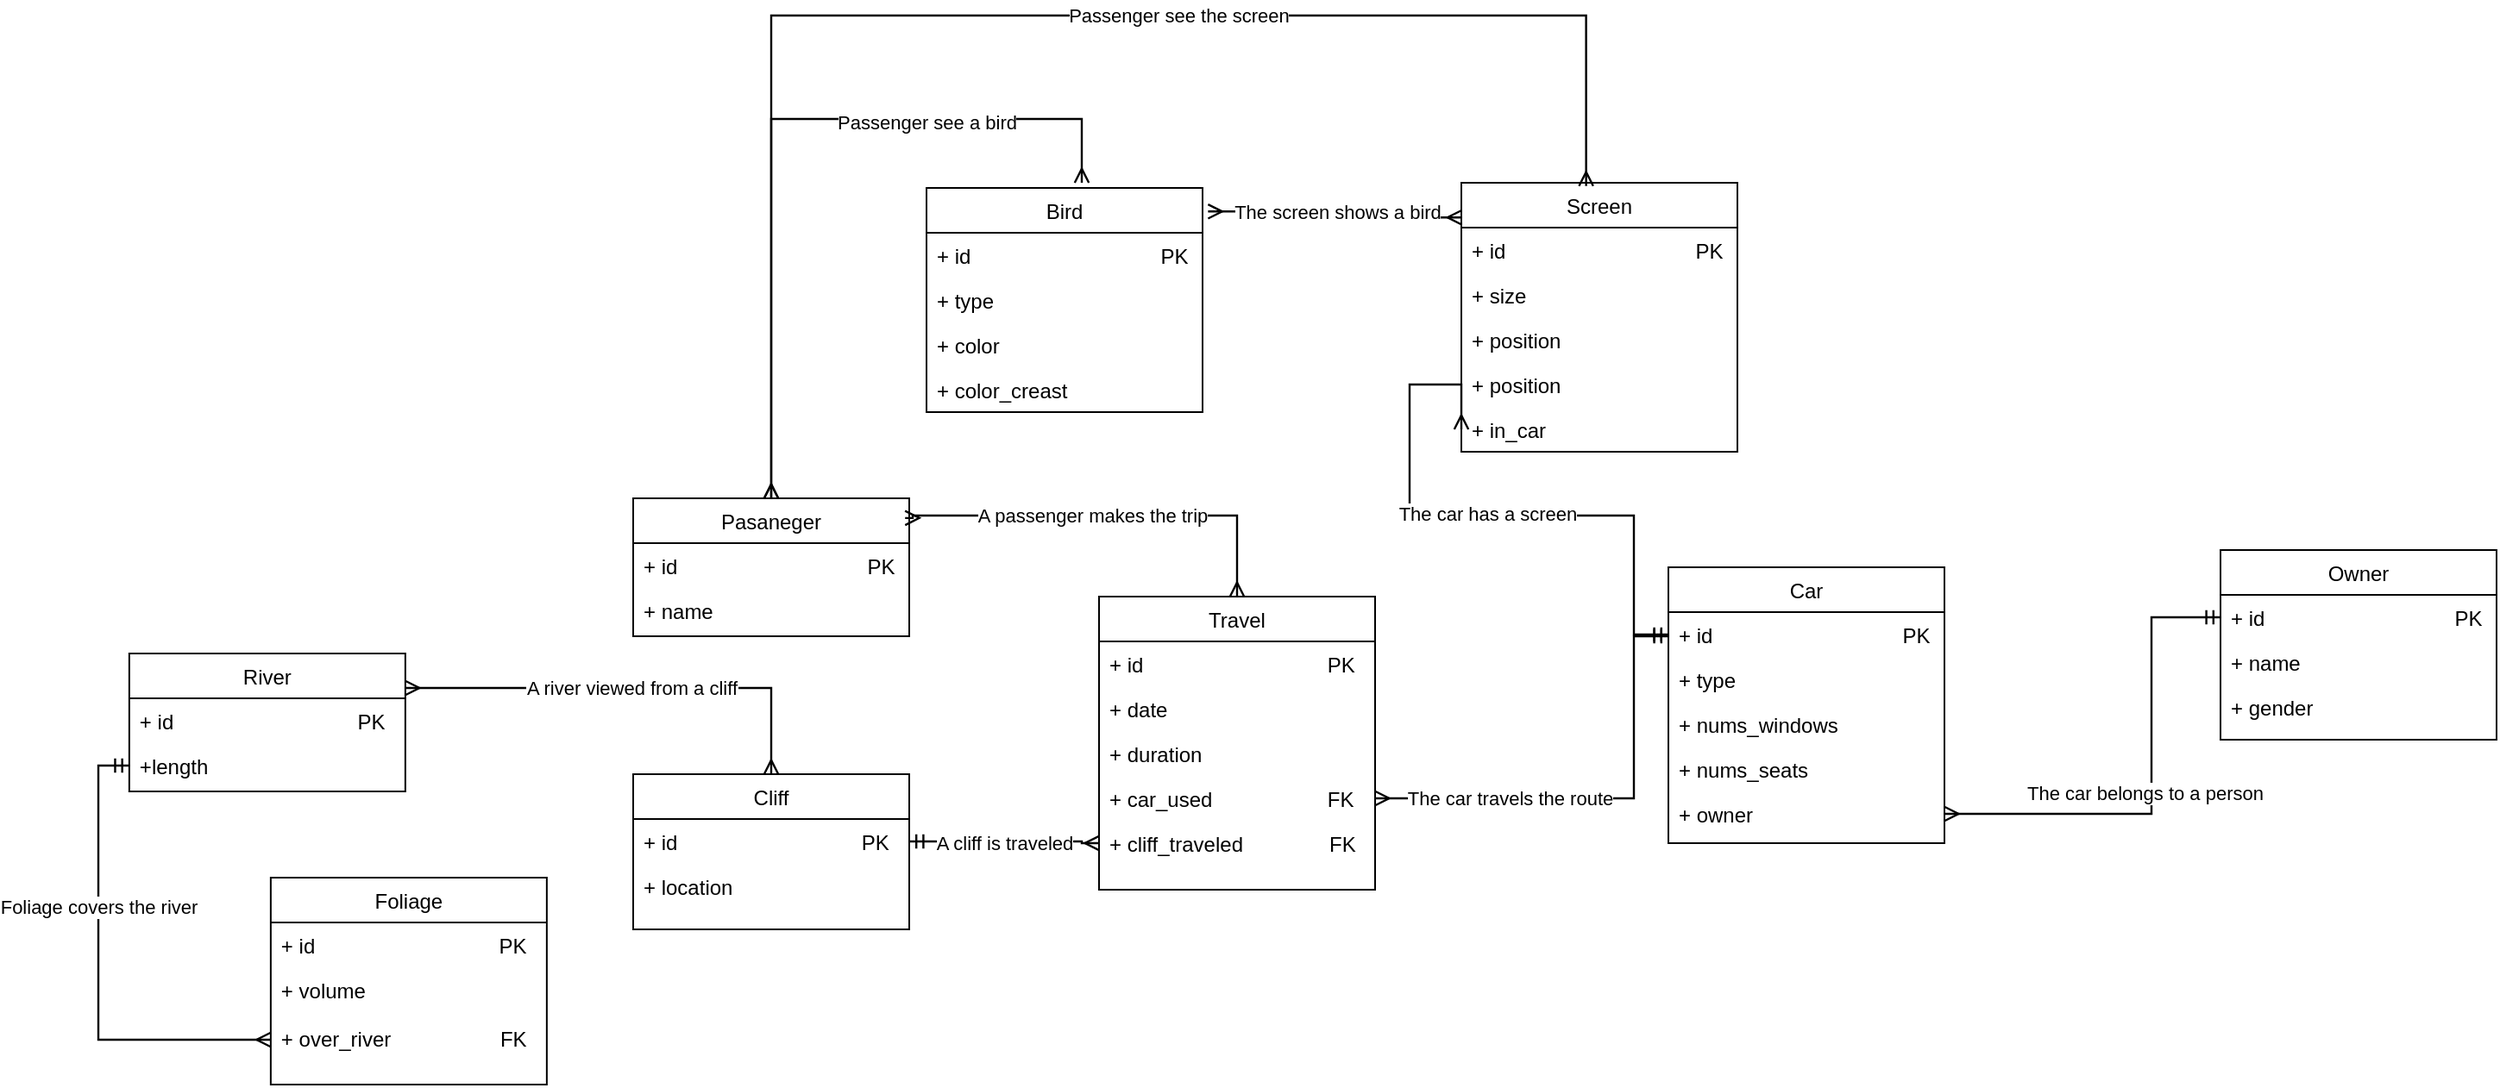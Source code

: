 <mxfile version="26.0.16">
  <diagram id="C5RBs43oDa-KdzZeNtuy" name="Page-1">
    <mxGraphModel dx="2577" dy="2117" grid="1" gridSize="10" guides="1" tooltips="1" connect="1" arrows="1" fold="1" page="1" pageScale="1" pageWidth="827" pageHeight="1169" math="0" shadow="0">
      <root>
        <mxCell id="WIyWlLk6GJQsqaUBKTNV-0" />
        <mxCell id="WIyWlLk6GJQsqaUBKTNV-1" parent="WIyWlLk6GJQsqaUBKTNV-0" />
        <mxCell id="zkfFHV4jXpPFQw0GAbJ--0" value="Owner" style="swimlane;fontStyle=0;align=center;verticalAlign=top;childLayout=stackLayout;horizontal=1;startSize=26;horizontalStack=0;resizeParent=1;resizeLast=0;collapsible=1;marginBottom=0;rounded=0;shadow=0;strokeWidth=1;" parent="WIyWlLk6GJQsqaUBKTNV-1" vertex="1">
          <mxGeometry x="620" y="150" width="160" height="110" as="geometry">
            <mxRectangle x="230" y="140" width="160" height="26" as="alternateBounds" />
          </mxGeometry>
        </mxCell>
        <mxCell id="zkfFHV4jXpPFQw0GAbJ--1" value="+ id                                 PK" style="text;align=left;verticalAlign=top;spacingLeft=4;spacingRight=4;overflow=hidden;rotatable=0;points=[[0,0.5],[1,0.5]];portConstraint=eastwest;" parent="zkfFHV4jXpPFQw0GAbJ--0" vertex="1">
          <mxGeometry y="26" width="160" height="26" as="geometry" />
        </mxCell>
        <mxCell id="zkfFHV4jXpPFQw0GAbJ--2" value="+ name" style="text;align=left;verticalAlign=top;spacingLeft=4;spacingRight=4;overflow=hidden;rotatable=0;points=[[0,0.5],[1,0.5]];portConstraint=eastwest;rounded=0;shadow=0;html=0;" parent="zkfFHV4jXpPFQw0GAbJ--0" vertex="1">
          <mxGeometry y="52" width="160" height="26" as="geometry" />
        </mxCell>
        <mxCell id="zkfFHV4jXpPFQw0GAbJ--3" value="+ gender" style="text;align=left;verticalAlign=top;spacingLeft=4;spacingRight=4;overflow=hidden;rotatable=0;points=[[0,0.5],[1,0.5]];portConstraint=eastwest;rounded=0;shadow=0;html=0;" parent="zkfFHV4jXpPFQw0GAbJ--0" vertex="1">
          <mxGeometry y="78" width="160" height="26" as="geometry" />
        </mxCell>
        <mxCell id="zkfFHV4jXpPFQw0GAbJ--6" value="Screen" style="swimlane;fontStyle=0;align=center;verticalAlign=top;childLayout=stackLayout;horizontal=1;startSize=26;horizontalStack=0;resizeParent=1;resizeLast=0;collapsible=1;marginBottom=0;rounded=0;shadow=0;strokeWidth=1;" parent="WIyWlLk6GJQsqaUBKTNV-1" vertex="1">
          <mxGeometry x="180" y="-63" width="160" height="156" as="geometry">
            <mxRectangle x="130" y="380" width="160" height="26" as="alternateBounds" />
          </mxGeometry>
        </mxCell>
        <mxCell id="zkfFHV4jXpPFQw0GAbJ--7" value="+ id                                 PK" style="text;align=left;verticalAlign=top;spacingLeft=4;spacingRight=4;overflow=hidden;rotatable=0;points=[[0,0.5],[1,0.5]];portConstraint=eastwest;" parent="zkfFHV4jXpPFQw0GAbJ--6" vertex="1">
          <mxGeometry y="26" width="160" height="26" as="geometry" />
        </mxCell>
        <mxCell id="zkfFHV4jXpPFQw0GAbJ--8" value="+ size" style="text;align=left;verticalAlign=top;spacingLeft=4;spacingRight=4;overflow=hidden;rotatable=0;points=[[0,0.5],[1,0.5]];portConstraint=eastwest;rounded=0;shadow=0;html=0;" parent="zkfFHV4jXpPFQw0GAbJ--6" vertex="1">
          <mxGeometry y="52" width="160" height="26" as="geometry" />
        </mxCell>
        <mxCell id="wyHCRqdChA_TRmbYqkfu-2" value="+ position" style="text;align=left;verticalAlign=top;spacingLeft=4;spacingRight=4;overflow=hidden;rotatable=0;points=[[0,0.5],[1,0.5]];portConstraint=eastwest;rounded=0;shadow=0;html=0;" vertex="1" parent="zkfFHV4jXpPFQw0GAbJ--6">
          <mxGeometry y="78" width="160" height="26" as="geometry" />
        </mxCell>
        <mxCell id="tqHnjhSmlV05OuYTC6z5-34" value="+ position" style="text;align=left;verticalAlign=top;spacingLeft=4;spacingRight=4;overflow=hidden;rotatable=0;points=[[0,0.5],[1,0.5]];portConstraint=eastwest;rounded=0;shadow=0;html=0;" parent="zkfFHV4jXpPFQw0GAbJ--6" vertex="1">
          <mxGeometry y="104" width="160" height="26" as="geometry" />
        </mxCell>
        <mxCell id="tqHnjhSmlV05OuYTC6z5-99" value="+ in_car" style="text;align=left;verticalAlign=top;spacingLeft=4;spacingRight=4;overflow=hidden;rotatable=0;points=[[0,0.5],[1,0.5]];portConstraint=eastwest;rounded=0;shadow=0;html=0;" parent="zkfFHV4jXpPFQw0GAbJ--6" vertex="1">
          <mxGeometry y="130" width="160" height="26" as="geometry" />
        </mxCell>
        <mxCell id="zkfFHV4jXpPFQw0GAbJ--13" value="Car" style="swimlane;fontStyle=0;align=center;verticalAlign=top;childLayout=stackLayout;horizontal=1;startSize=26;horizontalStack=0;resizeParent=1;resizeLast=0;collapsible=1;marginBottom=0;rounded=0;shadow=0;strokeWidth=1;" parent="WIyWlLk6GJQsqaUBKTNV-1" vertex="1">
          <mxGeometry x="300" y="160" width="160" height="160" as="geometry">
            <mxRectangle x="340" y="380" width="170" height="26" as="alternateBounds" />
          </mxGeometry>
        </mxCell>
        <mxCell id="zkfFHV4jXpPFQw0GAbJ--14" value="+ id                                 PK" style="text;align=left;verticalAlign=top;spacingLeft=4;spacingRight=4;overflow=hidden;rotatable=0;points=[[0,0.5],[1,0.5]];portConstraint=eastwest;" parent="zkfFHV4jXpPFQw0GAbJ--13" vertex="1">
          <mxGeometry y="26" width="160" height="26" as="geometry" />
        </mxCell>
        <mxCell id="tqHnjhSmlV05OuYTC6z5-18" value="+ type" style="text;align=left;verticalAlign=top;spacingLeft=4;spacingRight=4;overflow=hidden;rotatable=0;points=[[0,0.5],[1,0.5]];portConstraint=eastwest;" parent="zkfFHV4jXpPFQw0GAbJ--13" vertex="1">
          <mxGeometry y="52" width="160" height="26" as="geometry" />
        </mxCell>
        <mxCell id="tqHnjhSmlV05OuYTC6z5-19" value="+ nums_windows" style="text;align=left;verticalAlign=top;spacingLeft=4;spacingRight=4;overflow=hidden;rotatable=0;points=[[0,0.5],[1,0.5]];portConstraint=eastwest;" parent="zkfFHV4jXpPFQw0GAbJ--13" vertex="1">
          <mxGeometry y="78" width="160" height="26" as="geometry" />
        </mxCell>
        <mxCell id="tqHnjhSmlV05OuYTC6z5-20" value="+ nums_seats" style="text;align=left;verticalAlign=top;spacingLeft=4;spacingRight=4;overflow=hidden;rotatable=0;points=[[0,0.5],[1,0.5]];portConstraint=eastwest;" parent="zkfFHV4jXpPFQw0GAbJ--13" vertex="1">
          <mxGeometry y="104" width="160" height="26" as="geometry" />
        </mxCell>
        <mxCell id="wyHCRqdChA_TRmbYqkfu-1" value="+ owner" style="text;align=left;verticalAlign=top;spacingLeft=4;spacingRight=4;overflow=hidden;rotatable=0;points=[[0,0.5],[1,0.5]];portConstraint=eastwest;" vertex="1" parent="zkfFHV4jXpPFQw0GAbJ--13">
          <mxGeometry y="130" width="160" height="26" as="geometry" />
        </mxCell>
        <mxCell id="tqHnjhSmlV05OuYTC6z5-22" value="Bird" style="swimlane;fontStyle=0;align=center;verticalAlign=top;childLayout=stackLayout;horizontal=1;startSize=26;horizontalStack=0;resizeParent=1;resizeLast=0;collapsible=1;marginBottom=0;rounded=0;shadow=0;strokeWidth=1;" parent="WIyWlLk6GJQsqaUBKTNV-1" vertex="1">
          <mxGeometry x="-130" y="-60" width="160" height="130" as="geometry">
            <mxRectangle x="130" y="380" width="160" height="26" as="alternateBounds" />
          </mxGeometry>
        </mxCell>
        <mxCell id="tqHnjhSmlV05OuYTC6z5-23" value="+ id                                 PK" style="text;align=left;verticalAlign=top;spacingLeft=4;spacingRight=4;overflow=hidden;rotatable=0;points=[[0,0.5],[1,0.5]];portConstraint=eastwest;" parent="tqHnjhSmlV05OuYTC6z5-22" vertex="1">
          <mxGeometry y="26" width="160" height="26" as="geometry" />
        </mxCell>
        <mxCell id="tqHnjhSmlV05OuYTC6z5-24" value="+ type" style="text;align=left;verticalAlign=top;spacingLeft=4;spacingRight=4;overflow=hidden;rotatable=0;points=[[0,0.5],[1,0.5]];portConstraint=eastwest;rounded=0;shadow=0;html=0;" parent="tqHnjhSmlV05OuYTC6z5-22" vertex="1">
          <mxGeometry y="52" width="160" height="26" as="geometry" />
        </mxCell>
        <mxCell id="tqHnjhSmlV05OuYTC6z5-25" value="+ color" style="text;align=left;verticalAlign=top;spacingLeft=4;spacingRight=4;overflow=hidden;rotatable=0;points=[[0,0.5],[1,0.5]];portConstraint=eastwest;rounded=0;shadow=0;html=0;" parent="tqHnjhSmlV05OuYTC6z5-22" vertex="1">
          <mxGeometry y="78" width="160" height="26" as="geometry" />
        </mxCell>
        <mxCell id="tqHnjhSmlV05OuYTC6z5-26" value="+ color_creast" style="text;align=left;verticalAlign=top;spacingLeft=4;spacingRight=4;overflow=hidden;rotatable=0;points=[[0,0.5],[1,0.5]];portConstraint=eastwest;rounded=0;shadow=0;html=0;" parent="tqHnjhSmlV05OuYTC6z5-22" vertex="1">
          <mxGeometry y="104" width="160" height="26" as="geometry" />
        </mxCell>
        <mxCell id="tqHnjhSmlV05OuYTC6z5-36" value="Pasaneger" style="swimlane;fontStyle=0;align=center;verticalAlign=top;childLayout=stackLayout;horizontal=1;startSize=26;horizontalStack=0;resizeParent=1;resizeLast=0;collapsible=1;marginBottom=0;rounded=0;shadow=0;strokeWidth=1;" parent="WIyWlLk6GJQsqaUBKTNV-1" vertex="1">
          <mxGeometry x="-300" y="120" width="160" height="80" as="geometry">
            <mxRectangle x="130" y="380" width="160" height="26" as="alternateBounds" />
          </mxGeometry>
        </mxCell>
        <mxCell id="tqHnjhSmlV05OuYTC6z5-37" value="+ id                                 PK" style="text;align=left;verticalAlign=top;spacingLeft=4;spacingRight=4;overflow=hidden;rotatable=0;points=[[0,0.5],[1,0.5]];portConstraint=eastwest;" parent="tqHnjhSmlV05OuYTC6z5-36" vertex="1">
          <mxGeometry y="26" width="160" height="26" as="geometry" />
        </mxCell>
        <mxCell id="tqHnjhSmlV05OuYTC6z5-38" value="+ name" style="text;align=left;verticalAlign=top;spacingLeft=4;spacingRight=4;overflow=hidden;rotatable=0;points=[[0,0.5],[1,0.5]];portConstraint=eastwest;rounded=0;shadow=0;html=0;" parent="tqHnjhSmlV05OuYTC6z5-36" vertex="1">
          <mxGeometry y="52" width="160" height="26" as="geometry" />
        </mxCell>
        <mxCell id="tqHnjhSmlV05OuYTC6z5-41" value="Travel" style="swimlane;fontStyle=0;align=center;verticalAlign=top;childLayout=stackLayout;horizontal=1;startSize=26;horizontalStack=0;resizeParent=1;resizeLast=0;collapsible=1;marginBottom=0;rounded=0;shadow=0;strokeWidth=1;" parent="WIyWlLk6GJQsqaUBKTNV-1" vertex="1">
          <mxGeometry x="-30" y="177" width="160" height="170" as="geometry">
            <mxRectangle x="130" y="380" width="160" height="26" as="alternateBounds" />
          </mxGeometry>
        </mxCell>
        <mxCell id="tqHnjhSmlV05OuYTC6z5-42" value="+ id                                PK" style="text;align=left;verticalAlign=top;spacingLeft=4;spacingRight=4;overflow=hidden;rotatable=0;points=[[0,0.5],[1,0.5]];portConstraint=eastwest;" parent="tqHnjhSmlV05OuYTC6z5-41" vertex="1">
          <mxGeometry y="26" width="160" height="26" as="geometry" />
        </mxCell>
        <mxCell id="tqHnjhSmlV05OuYTC6z5-43" value="+ date" style="text;align=left;verticalAlign=top;spacingLeft=4;spacingRight=4;overflow=hidden;rotatable=0;points=[[0,0.5],[1,0.5]];portConstraint=eastwest;rounded=0;shadow=0;html=0;" parent="tqHnjhSmlV05OuYTC6z5-41" vertex="1">
          <mxGeometry y="52" width="160" height="26" as="geometry" />
        </mxCell>
        <mxCell id="tqHnjhSmlV05OuYTC6z5-44" value="+ duration" style="text;align=left;verticalAlign=top;spacingLeft=4;spacingRight=4;overflow=hidden;rotatable=0;points=[[0,0.5],[1,0.5]];portConstraint=eastwest;rounded=0;shadow=0;html=0;" parent="tqHnjhSmlV05OuYTC6z5-41" vertex="1">
          <mxGeometry y="78" width="160" height="26" as="geometry" />
        </mxCell>
        <mxCell id="tqHnjhSmlV05OuYTC6z5-55" value="+ car_used                    FK" style="text;align=left;verticalAlign=top;spacingLeft=4;spacingRight=4;overflow=hidden;rotatable=0;points=[[0,0.5],[1,0.5]];portConstraint=eastwest;rounded=0;shadow=0;html=0;" parent="tqHnjhSmlV05OuYTC6z5-41" vertex="1">
          <mxGeometry y="104" width="160" height="26" as="geometry" />
        </mxCell>
        <mxCell id="tqHnjhSmlV05OuYTC6z5-56" value="+ cliff_traveled               FK" style="text;align=left;verticalAlign=top;spacingLeft=4;spacingRight=4;overflow=hidden;rotatable=0;points=[[0,0.5],[1,0.5]];portConstraint=eastwest;rounded=0;shadow=0;html=0;" parent="tqHnjhSmlV05OuYTC6z5-41" vertex="1">
          <mxGeometry y="130" width="160" height="26" as="geometry" />
        </mxCell>
        <mxCell id="tqHnjhSmlV05OuYTC6z5-46" value="Cliff" style="swimlane;fontStyle=0;align=center;verticalAlign=top;childLayout=stackLayout;horizontal=1;startSize=26;horizontalStack=0;resizeParent=1;resizeLast=0;collapsible=1;marginBottom=0;rounded=0;shadow=0;strokeWidth=1;" parent="WIyWlLk6GJQsqaUBKTNV-1" vertex="1">
          <mxGeometry x="-300" y="280" width="160" height="90" as="geometry">
            <mxRectangle x="130" y="380" width="160" height="26" as="alternateBounds" />
          </mxGeometry>
        </mxCell>
        <mxCell id="tqHnjhSmlV05OuYTC6z5-47" value="+ id                                PK" style="text;align=left;verticalAlign=top;spacingLeft=4;spacingRight=4;overflow=hidden;rotatable=0;points=[[0,0.5],[1,0.5]];portConstraint=eastwest;" parent="tqHnjhSmlV05OuYTC6z5-46" vertex="1">
          <mxGeometry y="26" width="160" height="26" as="geometry" />
        </mxCell>
        <mxCell id="tqHnjhSmlV05OuYTC6z5-48" value="+ location" style="text;align=left;verticalAlign=top;spacingLeft=4;spacingRight=4;overflow=hidden;rotatable=0;points=[[0,0.5],[1,0.5]];portConstraint=eastwest;rounded=0;shadow=0;html=0;" parent="tqHnjhSmlV05OuYTC6z5-46" vertex="1">
          <mxGeometry y="52" width="160" height="26" as="geometry" />
        </mxCell>
        <mxCell id="tqHnjhSmlV05OuYTC6z5-49" value="River" style="swimlane;fontStyle=0;align=center;verticalAlign=top;childLayout=stackLayout;horizontal=1;startSize=26;horizontalStack=0;resizeParent=1;resizeLast=0;collapsible=1;marginBottom=0;rounded=0;shadow=0;strokeWidth=1;" parent="WIyWlLk6GJQsqaUBKTNV-1" vertex="1">
          <mxGeometry x="-592.07" y="210" width="160" height="80" as="geometry">
            <mxRectangle x="130" y="380" width="160" height="26" as="alternateBounds" />
          </mxGeometry>
        </mxCell>
        <mxCell id="tqHnjhSmlV05OuYTC6z5-50" value="+ id                                PK" style="text;align=left;verticalAlign=top;spacingLeft=4;spacingRight=4;overflow=hidden;rotatable=0;points=[[0,0.5],[1,0.5]];portConstraint=eastwest;" parent="tqHnjhSmlV05OuYTC6z5-49" vertex="1">
          <mxGeometry y="26" width="160" height="26" as="geometry" />
        </mxCell>
        <mxCell id="tqHnjhSmlV05OuYTC6z5-51" value="+length" style="text;align=left;verticalAlign=top;spacingLeft=4;spacingRight=4;overflow=hidden;rotatable=0;points=[[0,0.5],[1,0.5]];portConstraint=eastwest;rounded=0;shadow=0;html=0;" parent="tqHnjhSmlV05OuYTC6z5-49" vertex="1">
          <mxGeometry y="52" width="160" height="26" as="geometry" />
        </mxCell>
        <mxCell id="tqHnjhSmlV05OuYTC6z5-52" value="Foliage" style="swimlane;fontStyle=0;align=center;verticalAlign=top;childLayout=stackLayout;horizontal=1;startSize=26;horizontalStack=0;resizeParent=1;resizeLast=0;collapsible=1;marginBottom=0;rounded=0;shadow=0;strokeWidth=1;" parent="WIyWlLk6GJQsqaUBKTNV-1" vertex="1">
          <mxGeometry x="-510.07" y="340" width="160" height="120" as="geometry">
            <mxRectangle x="130" y="380" width="160" height="26" as="alternateBounds" />
          </mxGeometry>
        </mxCell>
        <mxCell id="tqHnjhSmlV05OuYTC6z5-53" value="+ id                                PK" style="text;align=left;verticalAlign=top;spacingLeft=4;spacingRight=4;overflow=hidden;rotatable=0;points=[[0,0.5],[1,0.5]];portConstraint=eastwest;" parent="tqHnjhSmlV05OuYTC6z5-52" vertex="1">
          <mxGeometry y="26" width="160" height="26" as="geometry" />
        </mxCell>
        <mxCell id="tqHnjhSmlV05OuYTC6z5-54" value="+ volume" style="text;align=left;verticalAlign=top;spacingLeft=4;spacingRight=4;overflow=hidden;rotatable=0;points=[[0,0.5],[1,0.5]];portConstraint=eastwest;rounded=0;shadow=0;html=0;" parent="tqHnjhSmlV05OuYTC6z5-52" vertex="1">
          <mxGeometry y="52" width="160" height="28" as="geometry" />
        </mxCell>
        <mxCell id="tqHnjhSmlV05OuYTC6z5-61" value="+ over_river                   FK" style="text;align=left;verticalAlign=top;spacingLeft=4;spacingRight=4;overflow=hidden;rotatable=0;points=[[0,0.5],[1,0.5]];portConstraint=eastwest;rounded=0;shadow=0;html=0;" parent="tqHnjhSmlV05OuYTC6z5-52" vertex="1">
          <mxGeometry y="80" width="160" height="28" as="geometry" />
        </mxCell>
        <mxCell id="tqHnjhSmlV05OuYTC6z5-114" value="" style="endArrow=ERmany;html=1;rounded=0;exitX=0.5;exitY=0;exitDx=0;exitDy=0;edgeStyle=orthogonalEdgeStyle;endFill=0;startArrow=ERmany;startFill=0;strokeWidth=1.2;" parent="WIyWlLk6GJQsqaUBKTNV-1" source="tqHnjhSmlV05OuYTC6z5-36" edge="1">
          <mxGeometry relative="1" as="geometry">
            <mxPoint x="-100" y="140" as="sourcePoint" />
            <mxPoint x="-40" y="-63" as="targetPoint" />
            <Array as="points">
              <mxPoint x="-220" y="-100" />
              <mxPoint x="-40" y="-100" />
            </Array>
          </mxGeometry>
        </mxCell>
        <mxCell id="tqHnjhSmlV05OuYTC6z5-115" value="Passenger see a bird" style="edgeLabel;resizable=0;html=1;;align=center;verticalAlign=middle;" parent="tqHnjhSmlV05OuYTC6z5-114" connectable="0" vertex="1">
          <mxGeometry relative="1" as="geometry">
            <mxPoint x="90" as="offset" />
          </mxGeometry>
        </mxCell>
        <mxCell id="tqHnjhSmlV05OuYTC6z5-118" value="" style="endArrow=ERmany;html=1;rounded=0;exitX=1.02;exitY=0.105;exitDx=0;exitDy=0;edgeStyle=orthogonalEdgeStyle;endFill=0;startArrow=ERmany;startFill=0;strokeWidth=1.2;exitPerimeter=0;entryX=0.001;entryY=0.129;entryDx=0;entryDy=0;entryPerimeter=0;" parent="WIyWlLk6GJQsqaUBKTNV-1" source="tqHnjhSmlV05OuYTC6z5-22" target="zkfFHV4jXpPFQw0GAbJ--6" edge="1">
          <mxGeometry relative="1" as="geometry">
            <mxPoint x="50" y="-66" as="sourcePoint" />
            <mxPoint x="130" y="-40" as="targetPoint" />
            <Array as="points">
              <mxPoint x="163" y="-46" />
            </Array>
          </mxGeometry>
        </mxCell>
        <mxCell id="tqHnjhSmlV05OuYTC6z5-119" value="The screen shows a bird" style="edgeLabel;resizable=0;html=1;;align=center;verticalAlign=middle;" parent="tqHnjhSmlV05OuYTC6z5-118" connectable="0" vertex="1">
          <mxGeometry relative="1" as="geometry" />
        </mxCell>
        <mxCell id="tqHnjhSmlV05OuYTC6z5-120" value="" style="endArrow=ERmany;html=1;rounded=0;entryX=0.5;entryY=0;entryDx=0;entryDy=0;exitX=1;exitY=0.25;exitDx=0;exitDy=0;edgeStyle=orthogonalEdgeStyle;endFill=0;startArrow=ERmany;startFill=0;strokeWidth=1.2;" parent="WIyWlLk6GJQsqaUBKTNV-1" source="tqHnjhSmlV05OuYTC6z5-49" target="tqHnjhSmlV05OuYTC6z5-46" edge="1">
          <mxGeometry relative="1" as="geometry">
            <mxPoint x="120" y="444" as="sourcePoint" />
            <mxPoint x="211" y="280" as="targetPoint" />
            <Array as="points">
              <mxPoint x="-220" y="230" />
            </Array>
          </mxGeometry>
        </mxCell>
        <mxCell id="tqHnjhSmlV05OuYTC6z5-121" value="A river viewed from a cliff" style="edgeLabel;resizable=0;html=1;;align=center;verticalAlign=middle;" parent="tqHnjhSmlV05OuYTC6z5-120" connectable="0" vertex="1">
          <mxGeometry relative="1" as="geometry" />
        </mxCell>
        <mxCell id="tqHnjhSmlV05OuYTC6z5-125" value="" style="endArrow=ERmandOne;html=1;rounded=0;exitX=1;exitY=0.5;exitDx=0;exitDy=0;edgeStyle=orthogonalEdgeStyle;endFill=0;startArrow=ERmany;startFill=0;strokeWidth=1.2;entryX=0;entryY=0.5;entryDx=0;entryDy=0;" parent="WIyWlLk6GJQsqaUBKTNV-1" source="wyHCRqdChA_TRmbYqkfu-1" target="zkfFHV4jXpPFQw0GAbJ--1" edge="1">
          <mxGeometry relative="1" as="geometry">
            <mxPoint x="440" y="110" as="sourcePoint" />
            <mxPoint x="587" y="110" as="targetPoint" />
            <Array as="points">
              <mxPoint x="580" y="303" />
              <mxPoint x="580" y="189" />
            </Array>
          </mxGeometry>
        </mxCell>
        <mxCell id="tqHnjhSmlV05OuYTC6z5-126" value="The car belongs to a person" style="edgeLabel;resizable=0;html=1;;align=center;verticalAlign=middle;" parent="tqHnjhSmlV05OuYTC6z5-125" connectable="0" vertex="1">
          <mxGeometry relative="1" as="geometry">
            <mxPoint x="-4" y="5" as="offset" />
          </mxGeometry>
        </mxCell>
        <mxCell id="tqHnjhSmlV05OuYTC6z5-127" value="" style="endArrow=ERmandOne;html=1;rounded=0;exitX=0;exitY=0.5;exitDx=0;exitDy=0;edgeStyle=orthogonalEdgeStyle;endFill=0;startArrow=ERmany;startFill=0;strokeWidth=1.2;entryX=0;entryY=0.5;entryDx=0;entryDy=0;" parent="WIyWlLk6GJQsqaUBKTNV-1" source="tqHnjhSmlV05OuYTC6z5-99" target="zkfFHV4jXpPFQw0GAbJ--14" edge="1">
          <mxGeometry relative="1" as="geometry">
            <mxPoint x="40" y="130" as="sourcePoint" />
            <mxPoint x="187" y="130" as="targetPoint" />
            <Array as="points">
              <mxPoint x="150" y="54" />
              <mxPoint x="150" y="130" />
              <mxPoint x="280" y="130" />
              <mxPoint x="280" y="199" />
            </Array>
          </mxGeometry>
        </mxCell>
        <mxCell id="tqHnjhSmlV05OuYTC6z5-128" value="&lt;div&gt;The car has a screen&lt;/div&gt;" style="edgeLabel;resizable=0;html=1;;align=center;verticalAlign=middle;" parent="tqHnjhSmlV05OuYTC6z5-127" connectable="0" vertex="1">
          <mxGeometry relative="1" as="geometry">
            <mxPoint x="1" y="-1" as="offset" />
          </mxGeometry>
        </mxCell>
        <mxCell id="tqHnjhSmlV05OuYTC6z5-131" value="" style="endArrow=ERmandOne;html=1;rounded=0;exitX=1;exitY=0.5;exitDx=0;exitDy=0;edgeStyle=orthogonalEdgeStyle;endFill=0;startArrow=ERmany;startFill=0;strokeWidth=1.2;" parent="WIyWlLk6GJQsqaUBKTNV-1" source="tqHnjhSmlV05OuYTC6z5-55" edge="1">
          <mxGeometry relative="1" as="geometry">
            <mxPoint x="90" y="300" as="sourcePoint" />
            <mxPoint x="300" y="200" as="targetPoint" />
            <Array as="points">
              <mxPoint x="280" y="294" />
              <mxPoint x="280" y="200" />
            </Array>
          </mxGeometry>
        </mxCell>
        <mxCell id="tqHnjhSmlV05OuYTC6z5-132" value="The car travels the route" style="edgeLabel;resizable=0;html=1;;align=center;verticalAlign=middle;" parent="tqHnjhSmlV05OuYTC6z5-131" connectable="0" vertex="1">
          <mxGeometry relative="1" as="geometry">
            <mxPoint x="-54" as="offset" />
          </mxGeometry>
        </mxCell>
        <mxCell id="tqHnjhSmlV05OuYTC6z5-133" value="" style="endArrow=ERmany;html=1;rounded=0;entryX=0;entryY=0.5;entryDx=0;entryDy=0;exitX=0;exitY=0.5;exitDx=0;exitDy=0;edgeStyle=orthogonalEdgeStyle;endFill=0;startArrow=ERmandOne;startFill=0;strokeWidth=1.2;" parent="WIyWlLk6GJQsqaUBKTNV-1" source="tqHnjhSmlV05OuYTC6z5-51" target="tqHnjhSmlV05OuYTC6z5-61" edge="1">
          <mxGeometry relative="1" as="geometry">
            <mxPoint x="-680" y="360" as="sourcePoint" />
            <mxPoint x="-550" y="410" as="targetPoint" />
            <Array as="points">
              <mxPoint x="-610" y="275" />
              <mxPoint x="-610" y="434" />
            </Array>
          </mxGeometry>
        </mxCell>
        <mxCell id="tqHnjhSmlV05OuYTC6z5-134" value="Foliage covers the river" style="edgeLabel;resizable=0;html=1;;align=center;verticalAlign=middle;" parent="tqHnjhSmlV05OuYTC6z5-133" connectable="0" vertex="1">
          <mxGeometry relative="1" as="geometry">
            <mxPoint y="-39" as="offset" />
          </mxGeometry>
        </mxCell>
        <mxCell id="tqHnjhSmlV05OuYTC6z5-137" value="" style="endArrow=ERmany;html=1;rounded=0;exitX=0.985;exitY=0.143;exitDx=0;exitDy=0;edgeStyle=orthogonalEdgeStyle;endFill=0;startArrow=ERmany;startFill=0;strokeWidth=1.2;exitPerimeter=0;entryX=0.5;entryY=0;entryDx=0;entryDy=0;" parent="WIyWlLk6GJQsqaUBKTNV-1" source="tqHnjhSmlV05OuYTC6z5-36" target="tqHnjhSmlV05OuYTC6z5-41" edge="1">
          <mxGeometry relative="1" as="geometry">
            <mxPoint x="-130" y="100" as="sourcePoint" />
            <mxPoint x="17" y="100" as="targetPoint" />
            <Array as="points">
              <mxPoint x="-138" y="131" />
              <mxPoint x="-138" y="130" />
              <mxPoint x="50" y="130" />
            </Array>
          </mxGeometry>
        </mxCell>
        <mxCell id="tqHnjhSmlV05OuYTC6z5-138" value="A passenger makes the trip" style="edgeLabel;resizable=0;html=1;;align=center;verticalAlign=middle;" parent="tqHnjhSmlV05OuYTC6z5-137" connectable="0" vertex="1">
          <mxGeometry relative="1" as="geometry">
            <mxPoint x="-11" as="offset" />
          </mxGeometry>
        </mxCell>
        <mxCell id="tqHnjhSmlV05OuYTC6z5-139" value="" style="endArrow=ERmany;html=1;rounded=0;exitX=1;exitY=0.5;exitDx=0;exitDy=0;edgeStyle=orthogonalEdgeStyle;endFill=0;startArrow=ERmandOne;startFill=0;strokeWidth=1.2;entryX=0;entryY=0.5;entryDx=0;entryDy=0;" parent="WIyWlLk6GJQsqaUBKTNV-1" source="tqHnjhSmlV05OuYTC6z5-47" target="tqHnjhSmlV05OuYTC6z5-56" edge="1">
          <mxGeometry relative="1" as="geometry">
            <mxPoint x="-100" y="399.44" as="sourcePoint" />
            <mxPoint x="47" y="399.44" as="targetPoint" />
            <Array as="points">
              <mxPoint x="-40" y="319" />
              <mxPoint x="-30" y="320" />
            </Array>
          </mxGeometry>
        </mxCell>
        <mxCell id="tqHnjhSmlV05OuYTC6z5-140" value="A cliff is traveled" style="edgeLabel;resizable=0;html=1;;align=center;verticalAlign=middle;" parent="tqHnjhSmlV05OuYTC6z5-139" connectable="0" vertex="1">
          <mxGeometry relative="1" as="geometry">
            <mxPoint x="-1" y="1" as="offset" />
          </mxGeometry>
        </mxCell>
        <mxCell id="wyHCRqdChA_TRmbYqkfu-4" value="" style="endArrow=ERmany;html=1;rounded=0;edgeStyle=orthogonalEdgeStyle;endFill=0;startArrow=ERmany;startFill=0;strokeWidth=1.2;entryX=0.452;entryY=0.012;entryDx=0;entryDy=0;entryPerimeter=0;" edge="1" parent="WIyWlLk6GJQsqaUBKTNV-1" target="zkfFHV4jXpPFQw0GAbJ--6">
          <mxGeometry relative="1" as="geometry">
            <mxPoint x="-220" y="120" as="sourcePoint" />
            <mxPoint x="-40" y="-68" as="targetPoint" />
            <Array as="points">
              <mxPoint x="-220" y="-160" />
              <mxPoint x="252" y="-160" />
            </Array>
          </mxGeometry>
        </mxCell>
        <mxCell id="wyHCRqdChA_TRmbYqkfu-5" value="Passenger see the screen" style="edgeLabel;resizable=0;html=1;;align=center;verticalAlign=middle;" connectable="0" vertex="1" parent="wyHCRqdChA_TRmbYqkfu-4">
          <mxGeometry relative="1" as="geometry">
            <mxPoint x="90" as="offset" />
          </mxGeometry>
        </mxCell>
      </root>
    </mxGraphModel>
  </diagram>
</mxfile>

